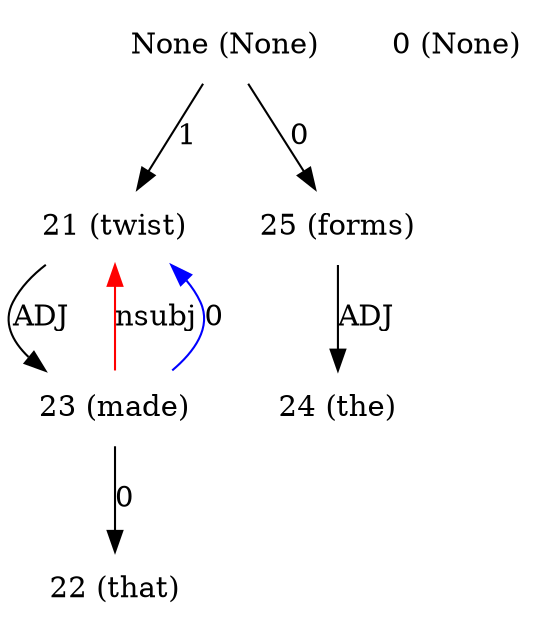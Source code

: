 digraph G{
edge [dir=forward]
node [shape=plaintext]

None [label="None (None)"]
None -> 21 [label="1"]
None [label="None (None)"]
None -> 25 [label="0"]
0 [label="0 (None)"]
21 [label="21 (twist)"]
21 -> 23 [label="ADJ"]
23 -> 21 [label="nsubj", color="red"]
22 [label="22 (that)"]
23 [label="23 (made)"]
23 -> 22 [label="0"]
23 -> 21 [label="0", color="blue"]
24 [label="24 (the)"]
25 [label="25 (forms)"]
25 -> 24 [label="ADJ"]
}
